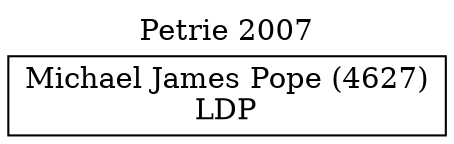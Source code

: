 // House preference flow
digraph "Michael James Pope (4627)_Petrie_2007" {
	graph [label="Petrie 2007" labelloc=t mclimit=10]
	node [shape=box]
	"Michael James Pope (4627)" [label="Michael James Pope (4627)
LDP"]
}
